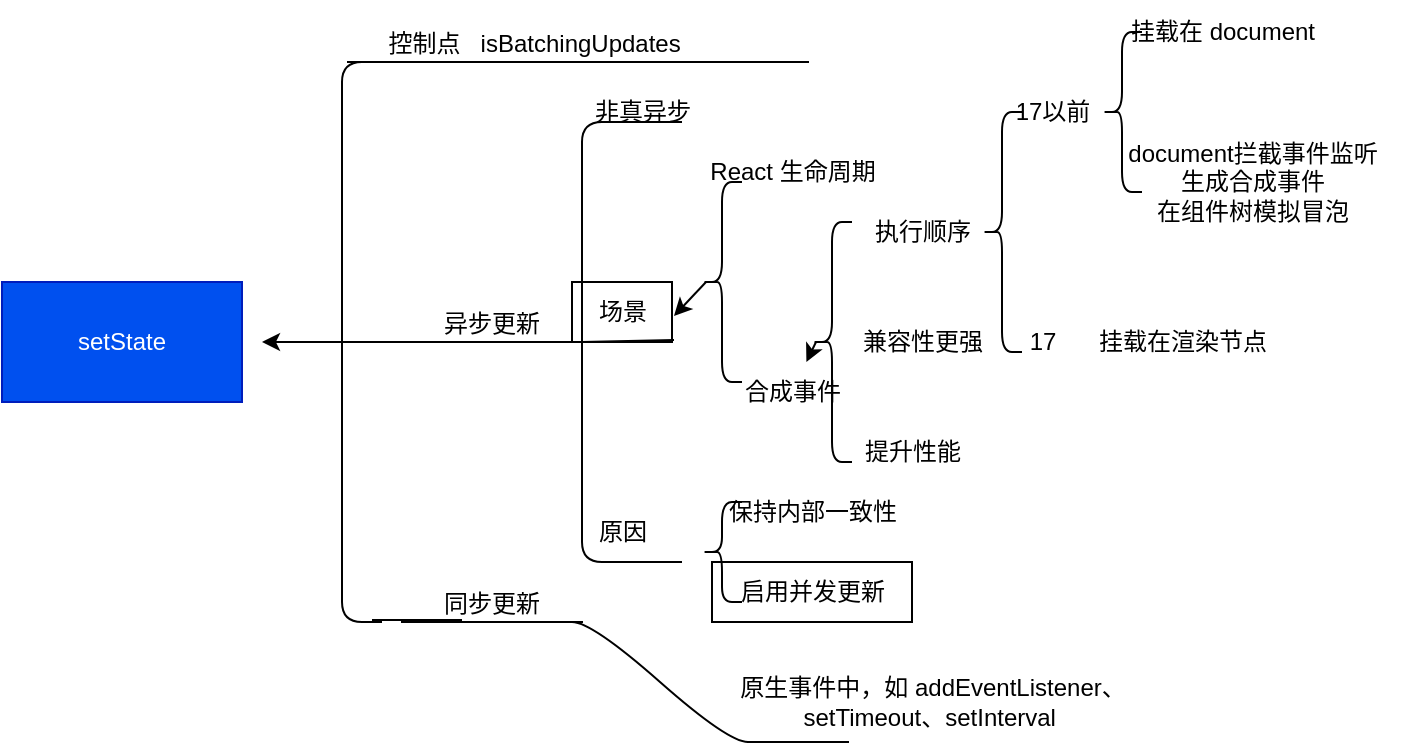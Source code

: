 <mxfile>
    <diagram id="Ji49u3TvmPu1QKcOsvP3" name="Page-1">
        <mxGraphModel dx="944" dy="624" grid="1" gridSize="10" guides="1" tooltips="1" connect="1" arrows="1" fold="1" page="1" pageScale="1" pageWidth="850" pageHeight="1100" background="#ffffff" math="0" shadow="0">
            <root>
                <mxCell id="0"/>
                <mxCell id="1" parent="0"/>
                <mxCell id="2" value="&lt;font style=&quot;background-color: rgb(0, 80, 239);&quot;&gt;setState&lt;/font&gt;" style="rounded=0;whiteSpace=wrap;html=1;fillColor=#0050ef;strokeColor=#001DBC;fontColor=#ffffff;" vertex="1" parent="1">
                    <mxGeometry x="140" y="230" width="120" height="60" as="geometry"/>
                </mxCell>
                <mxCell id="4" style="edgeStyle=none;html=1;exitX=0.1;exitY=0.5;exitDx=0;exitDy=0;exitPerimeter=0;strokeColor=#000000;" edge="1" parent="1" source="3">
                    <mxGeometry relative="1" as="geometry">
                        <mxPoint x="270" y="260" as="targetPoint"/>
                    </mxGeometry>
                </mxCell>
                <mxCell id="3" value="" style="shape=curlyBracket;whiteSpace=wrap;html=1;rounded=1;labelPosition=left;verticalLabelPosition=middle;align=right;verticalAlign=middle;size=0;strokeColor=#000000;" vertex="1" parent="1">
                    <mxGeometry x="310" y="120" width="20" height="280" as="geometry"/>
                </mxCell>
                <mxCell id="6" value="&lt;font color=&quot;#000000&quot;&gt;控制点&amp;nbsp; &amp;nbsp;isBatchingUpdates&amp;nbsp; &amp;nbsp; &amp;nbsp; &amp;nbsp; &amp;nbsp; &amp;nbsp; &amp;nbsp;&lt;/font&gt;" style="whiteSpace=wrap;html=1;shape=partialRectangle;top=0;left=0;bottom=1;right=0;points=[[0,1],[1,1]];fillColor=none;align=center;verticalAlign=bottom;routingCenterY=0.5;snapToPoint=1;recursiveResize=0;autosize=1;treeFolding=1;treeMoving=1;newEdgeStyle={&quot;edgeStyle&quot;:&quot;entityRelationEdgeStyle&quot;,&quot;startArrow&quot;:&quot;none&quot;,&quot;endArrow&quot;:&quot;none&quot;,&quot;segment&quot;:10,&quot;curved&quot;:1,&quot;sourcePerimeterSpacing&quot;:0,&quot;targetPerimeterSpacing&quot;:0};strokeColor=#000000;" vertex="1" parent="1">
                    <mxGeometry x="313" y="90" width="230" height="30" as="geometry"/>
                </mxCell>
                <mxCell id="10" value="&lt;font color=&quot;#000000&quot;&gt;异步更新&lt;/font&gt;" style="whiteSpace=wrap;html=1;shape=partialRectangle;top=0;left=0;bottom=1;right=0;points=[[0,1],[1,1]];fillColor=none;align=center;verticalAlign=bottom;routingCenterY=0.5;snapToPoint=1;recursiveResize=0;autosize=1;treeFolding=1;treeMoving=1;newEdgeStyle={&quot;edgeStyle&quot;:&quot;entityRelationEdgeStyle&quot;,&quot;startArrow&quot;:&quot;none&quot;,&quot;endArrow&quot;:&quot;none&quot;,&quot;segment&quot;:10,&quot;curved&quot;:1,&quot;sourcePerimeterSpacing&quot;:0,&quot;targetPerimeterSpacing&quot;:0};strokeColor=#000000;" vertex="1" parent="1">
                    <mxGeometry x="340" y="230" width="90" height="30" as="geometry"/>
                </mxCell>
                <mxCell id="11" value="" style="edgeStyle=entityRelationEdgeStyle;startArrow=none;endArrow=none;segment=10;curved=1;sourcePerimeterSpacing=0;targetPerimeterSpacing=0;exitX=0.1;exitY=0.5;exitDx=0;exitDy=0;exitPerimeter=0;strokeColor=#000000;" edge="1" target="10" parent="1" source="3">
                    <mxGeometry relative="1" as="geometry">
                        <mxPoint x="410" y="280" as="sourcePoint"/>
                    </mxGeometry>
                </mxCell>
                <mxCell id="12" value="&lt;font color=&quot;#000000&quot;&gt;同步更新&lt;/font&gt;" style="whiteSpace=wrap;html=1;shape=partialRectangle;top=0;left=0;bottom=1;right=0;points=[[0,1],[1,1]];fillColor=none;align=center;verticalAlign=bottom;routingCenterY=0.5;snapToPoint=1;recursiveResize=0;autosize=1;treeFolding=1;treeMoving=1;newEdgeStyle={&quot;edgeStyle&quot;:&quot;entityRelationEdgeStyle&quot;,&quot;startArrow&quot;:&quot;none&quot;,&quot;endArrow&quot;:&quot;none&quot;,&quot;segment&quot;:10,&quot;curved&quot;:1,&quot;sourcePerimeterSpacing&quot;:0,&quot;targetPerimeterSpacing&quot;:0};strokeColor=#000000;" vertex="1" parent="1">
                    <mxGeometry x="340" y="370" width="90" height="30" as="geometry"/>
                </mxCell>
                <mxCell id="13" value="" style="edgeStyle=entityRelationEdgeStyle;startArrow=none;endArrow=none;segment=10;curved=1;sourcePerimeterSpacing=0;targetPerimeterSpacing=0;strokeColor=#000000;" edge="1" parent="1">
                    <mxGeometry relative="1" as="geometry">
                        <mxPoint x="325" y="399" as="sourcePoint"/>
                        <mxPoint x="370" y="399" as="targetPoint"/>
                    </mxGeometry>
                </mxCell>
                <mxCell id="14" style="edgeStyle=entityRelationEdgeStyle;html=1;startArrow=none;endArrow=none;segment=10;curved=1;sourcePerimeterSpacing=0;targetPerimeterSpacing=0;exitX=1;exitY=1;exitDx=0;exitDy=0;entryX=0.689;entryY=1;entryDx=0;entryDy=0;entryPerimeter=0;strokeColor=#000000;" edge="1" parent="1" source="12" target="12">
                    <mxGeometry relative="1" as="geometry"/>
                </mxCell>
                <mxCell id="15" value="" style="shape=curlyBracket;whiteSpace=wrap;html=1;rounded=1;labelPosition=left;verticalLabelPosition=middle;align=right;verticalAlign=middle;size=0;strokeColor=#000000;" vertex="1" parent="1">
                    <mxGeometry x="430" y="150" width="50" height="220" as="geometry"/>
                </mxCell>
                <mxCell id="17" value="&lt;font color=&quot;#000000&quot;&gt;非真异步&lt;/font&gt;" style="text;html=1;align=center;verticalAlign=middle;resizable=0;points=[];autosize=1;strokeColor=none;fillColor=none;" vertex="1" parent="1">
                    <mxGeometry x="425" y="130" width="70" height="30" as="geometry"/>
                </mxCell>
                <mxCell id="18" value="" style="endArrow=none;html=1;entryX=1.02;entryY=0.967;entryDx=0;entryDy=0;entryPerimeter=0;" edge="1" parent="1" target="19">
                    <mxGeometry width="50" height="50" relative="1" as="geometry">
                        <mxPoint x="430" y="260" as="sourcePoint"/>
                        <mxPoint x="490" y="260" as="targetPoint"/>
                    </mxGeometry>
                </mxCell>
                <mxCell id="19" value="&lt;font color=&quot;#000000&quot;&gt;场景&lt;/font&gt;" style="text;html=1;align=center;verticalAlign=middle;resizable=0;points=[];autosize=1;strokeColor=default;fillColor=none;" vertex="1" parent="1">
                    <mxGeometry x="425" y="230" width="50" height="30" as="geometry"/>
                </mxCell>
                <mxCell id="20" value="&lt;font color=&quot;#000000&quot;&gt;原因&lt;/font&gt;" style="text;html=1;align=center;verticalAlign=middle;resizable=0;points=[];autosize=1;strokeColor=none;fillColor=none;" vertex="1" parent="1">
                    <mxGeometry x="425" y="340" width="50" height="30" as="geometry"/>
                </mxCell>
                <mxCell id="29" style="edgeStyle=none;html=1;exitX=0.1;exitY=0.5;exitDx=0;exitDy=0;exitPerimeter=0;entryX=1.02;entryY=0.567;entryDx=0;entryDy=0;entryPerimeter=0;" edge="1" parent="1" source="21" target="19">
                    <mxGeometry relative="1" as="geometry"/>
                </mxCell>
                <mxCell id="21" value="" style="shape=curlyBracket;whiteSpace=wrap;html=1;rounded=1;labelPosition=left;verticalLabelPosition=middle;align=right;verticalAlign=middle;strokeColor=#000000;" vertex="1" parent="1">
                    <mxGeometry x="490" y="180" width="20" height="100" as="geometry"/>
                </mxCell>
                <mxCell id="22" value="&lt;font color=&quot;#000000&quot;&gt;React 生命周期&lt;/font&gt;" style="text;html=1;align=center;verticalAlign=middle;resizable=0;points=[];autosize=1;strokeColor=none;fillColor=none;" vertex="1" parent="1">
                    <mxGeometry x="480" y="160" width="110" height="30" as="geometry"/>
                </mxCell>
                <mxCell id="23" value="&lt;font color=&quot;#000000&quot;&gt;合成事件&lt;/font&gt;" style="text;html=1;align=center;verticalAlign=middle;resizable=0;points=[];autosize=1;strokeColor=none;fillColor=none;" vertex="1" parent="1">
                    <mxGeometry x="500" y="270" width="70" height="30" as="geometry"/>
                </mxCell>
                <mxCell id="24" value="" style="shape=curlyBracket;whiteSpace=wrap;html=1;rounded=1;labelPosition=left;verticalLabelPosition=middle;align=right;verticalAlign=middle;strokeColor=#000000;" vertex="1" parent="1">
                    <mxGeometry x="490" y="340" width="20" height="50" as="geometry"/>
                </mxCell>
                <mxCell id="27" value="&lt;font color=&quot;#000000&quot;&gt;保持内部一致性&lt;/font&gt;" style="text;html=1;align=center;verticalAlign=middle;resizable=0;points=[];autosize=1;strokeColor=none;fillColor=none;" vertex="1" parent="1">
                    <mxGeometry x="490" y="330" width="110" height="30" as="geometry"/>
                </mxCell>
                <mxCell id="28" value="&lt;font color=&quot;#000000&quot;&gt;启用并发更新&lt;/font&gt;" style="text;html=1;align=center;verticalAlign=middle;resizable=0;points=[];autosize=1;strokeColor=default;fillColor=none;" vertex="1" parent="1">
                    <mxGeometry x="495" y="370" width="100" height="30" as="geometry"/>
                </mxCell>
                <mxCell id="31" style="edgeStyle=none;html=1;exitX=0.1;exitY=0.5;exitDx=0;exitDy=0;exitPerimeter=0;" edge="1" parent="1" source="30" target="23">
                    <mxGeometry relative="1" as="geometry"/>
                </mxCell>
                <mxCell id="30" value="" style="shape=curlyBracket;whiteSpace=wrap;html=1;rounded=1;labelPosition=left;verticalLabelPosition=middle;align=right;verticalAlign=middle;strokeColor=#000000;" vertex="1" parent="1">
                    <mxGeometry x="545" y="200" width="20" height="120" as="geometry"/>
                </mxCell>
                <mxCell id="32" value="&lt;font color=&quot;#000000&quot;&gt;执行顺序&lt;/font&gt;" style="text;html=1;align=center;verticalAlign=middle;resizable=0;points=[];autosize=1;strokeColor=none;fillColor=none;" vertex="1" parent="1">
                    <mxGeometry x="565" y="190" width="70" height="30" as="geometry"/>
                </mxCell>
                <mxCell id="33" value="&lt;font color=&quot;#000000&quot;&gt;兼容性更强&lt;/font&gt;" style="text;html=1;align=center;verticalAlign=middle;resizable=0;points=[];autosize=1;strokeColor=none;fillColor=none;" vertex="1" parent="1">
                    <mxGeometry x="560" y="245" width="80" height="30" as="geometry"/>
                </mxCell>
                <mxCell id="34" value="&lt;font color=&quot;#000000&quot;&gt;提升性能&lt;/font&gt;" style="text;html=1;align=center;verticalAlign=middle;resizable=0;points=[];autosize=1;strokeColor=none;fillColor=none;" vertex="1" parent="1">
                    <mxGeometry x="560" y="300" width="70" height="30" as="geometry"/>
                </mxCell>
                <mxCell id="35" value="" style="shape=curlyBracket;whiteSpace=wrap;html=1;rounded=1;labelPosition=left;verticalLabelPosition=middle;align=right;verticalAlign=middle;labelBackgroundColor=#0050EF;strokeColor=#000000;fontColor=#FFFFFF;fillColor=#080C1D;size=0.5;" vertex="1" parent="1">
                    <mxGeometry x="630" y="145" width="20" height="120" as="geometry"/>
                </mxCell>
                <mxCell id="37" value="17以前" style="text;html=1;align=center;verticalAlign=middle;resizable=0;points=[];autosize=1;strokeColor=none;fillColor=none;fontColor=#000000;" vertex="1" parent="1">
                    <mxGeometry x="635" y="130" width="60" height="30" as="geometry"/>
                </mxCell>
                <mxCell id="38" value="17" style="text;html=1;align=center;verticalAlign=middle;resizable=0;points=[];autosize=1;strokeColor=none;fillColor=none;fontColor=#000000;" vertex="1" parent="1">
                    <mxGeometry x="640" y="245" width="40" height="30" as="geometry"/>
                </mxCell>
                <mxCell id="39" value="" style="shape=curlyBracket;whiteSpace=wrap;html=1;rounded=1;labelPosition=left;verticalLabelPosition=middle;align=right;verticalAlign=middle;labelBackgroundColor=none;strokeColor=#000000;fontColor=#000000;fillColor=#080C1D;" vertex="1" parent="1">
                    <mxGeometry x="690" y="105" width="20" height="80" as="geometry"/>
                </mxCell>
                <mxCell id="40" value="挂载在 document" style="text;html=1;align=center;verticalAlign=middle;resizable=0;points=[];autosize=1;strokeColor=none;fillColor=none;fontColor=#000000;" vertex="1" parent="1">
                    <mxGeometry x="690" y="90" width="120" height="30" as="geometry"/>
                </mxCell>
                <mxCell id="41" value="document拦截事件监听&lt;br&gt;生成合成事件&lt;br&gt;在组件树模拟冒泡" style="text;html=1;align=center;verticalAlign=middle;resizable=0;points=[];autosize=1;strokeColor=none;fillColor=none;fontColor=#000000;" vertex="1" parent="1">
                    <mxGeometry x="690" y="150" width="150" height="60" as="geometry"/>
                </mxCell>
                <mxCell id="42" value="挂载在渲染节点" style="text;html=1;align=center;verticalAlign=middle;resizable=0;points=[];autosize=1;strokeColor=none;fillColor=none;fontColor=#000000;" vertex="1" parent="1">
                    <mxGeometry x="675" y="245" width="110" height="30" as="geometry"/>
                </mxCell>
                <mxCell id="43" value="" style="whiteSpace=wrap;html=1;shape=partialRectangle;top=0;left=0;bottom=1;right=0;points=[[0,1],[1,1]];fillColor=none;align=center;verticalAlign=bottom;routingCenterY=0.5;snapToPoint=1;recursiveResize=0;autosize=1;treeFolding=1;treeMoving=1;newEdgeStyle={&quot;edgeStyle&quot;:&quot;entityRelationEdgeStyle&quot;,&quot;startArrow&quot;:&quot;none&quot;,&quot;endArrow&quot;:&quot;none&quot;,&quot;segment&quot;:10,&quot;curved&quot;:1,&quot;sourcePerimeterSpacing&quot;:0,&quot;targetPerimeterSpacing&quot;:0};labelBackgroundColor=none;strokeColor=#000000;fontColor=#000000;" vertex="1" parent="1">
                    <mxGeometry x="513" y="420" width="50" height="40" as="geometry"/>
                </mxCell>
                <mxCell id="44" value="" style="edgeStyle=entityRelationEdgeStyle;startArrow=none;endArrow=none;segment=10;curved=1;sourcePerimeterSpacing=0;targetPerimeterSpacing=0;strokeColor=#000000;fontColor=#000000;" edge="1" target="43" parent="1">
                    <mxGeometry relative="1" as="geometry">
                        <mxPoint x="425" y="400" as="sourcePoint"/>
                    </mxGeometry>
                </mxCell>
                <mxCell id="45" value="原生事件中，如 addEventListener、&lt;br&gt;setTimeout、setInterval&amp;nbsp;" style="text;html=1;align=center;verticalAlign=middle;resizable=0;points=[];autosize=1;strokeColor=none;fillColor=none;fontColor=#000000;" vertex="1" parent="1">
                    <mxGeometry x="495" y="420" width="220" height="40" as="geometry"/>
                </mxCell>
            </root>
        </mxGraphModel>
    </diagram>
</mxfile>